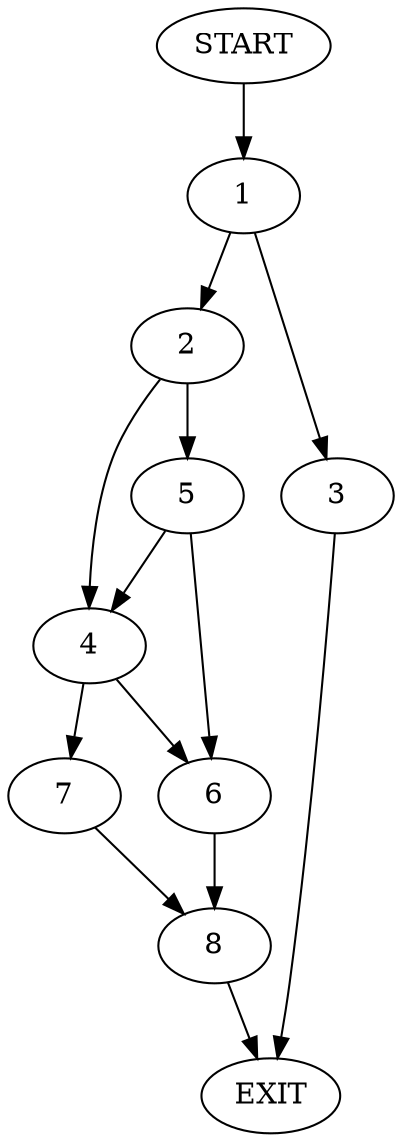 digraph {
0 [label="START"]
9 [label="EXIT"]
0 -> 1
1 -> 2
1 -> 3
3 -> 9
2 -> 4
2 -> 5
5 -> 6
5 -> 4
4 -> 6
4 -> 7
6 -> 8
7 -> 8
8 -> 9
}
